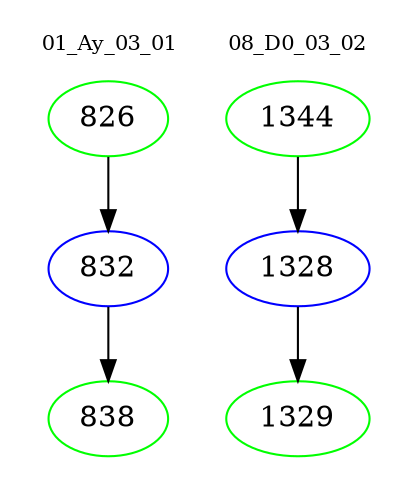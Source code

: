digraph{
subgraph cluster_0 {
color = white
label = "01_Ay_03_01";
fontsize=10;
T0_826 [label="826", color="green"]
T0_826 -> T0_832 [color="black"]
T0_832 [label="832", color="blue"]
T0_832 -> T0_838 [color="black"]
T0_838 [label="838", color="green"]
}
subgraph cluster_1 {
color = white
label = "08_D0_03_02";
fontsize=10;
T1_1344 [label="1344", color="green"]
T1_1344 -> T1_1328 [color="black"]
T1_1328 [label="1328", color="blue"]
T1_1328 -> T1_1329 [color="black"]
T1_1329 [label="1329", color="green"]
}
}
